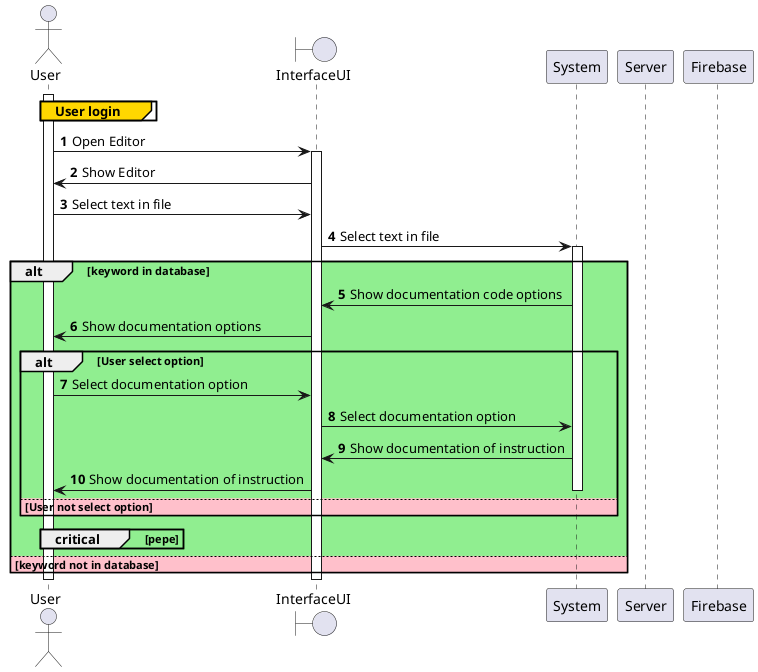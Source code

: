 @startuml
'https://plantuml.com/sequence-diagram

autonumber

actor User
boundary InterfaceUI
participant System
participant Server
participant Firebase

activate User
group#Gold User login

end
User -> InterfaceUI: Open Editor
activate InterfaceUI
User <- InterfaceUI: Show Editor
User -> InterfaceUI: Select text in file
InterfaceUI -> System: Select text in file
activate System

alt #LightGreen keyword in database
  InterfaceUI <- System: Show documentation code options
  User <- InterfaceUI: Show documentation options
  alt #LightGreen User select option
    User -> InterfaceUI: Select documentation option
    InterfaceUI -> System: Select documentation option
    InterfaceUI <- System: Show documentation of instruction
    User <- InterfaceUI: Show documentation of instruction
    'User <- InterfaceUI: Whow Write text
  else #Pink User not select option
    deactivate System
  end
  critical pepe

  end
else #Pink keyword not in database
  'InterfaceUI <- System: Edit file error
  'User x<- InterfaceUI: Edit file error
end

deactivate InterfaceUI
deactivate User

@enduml
